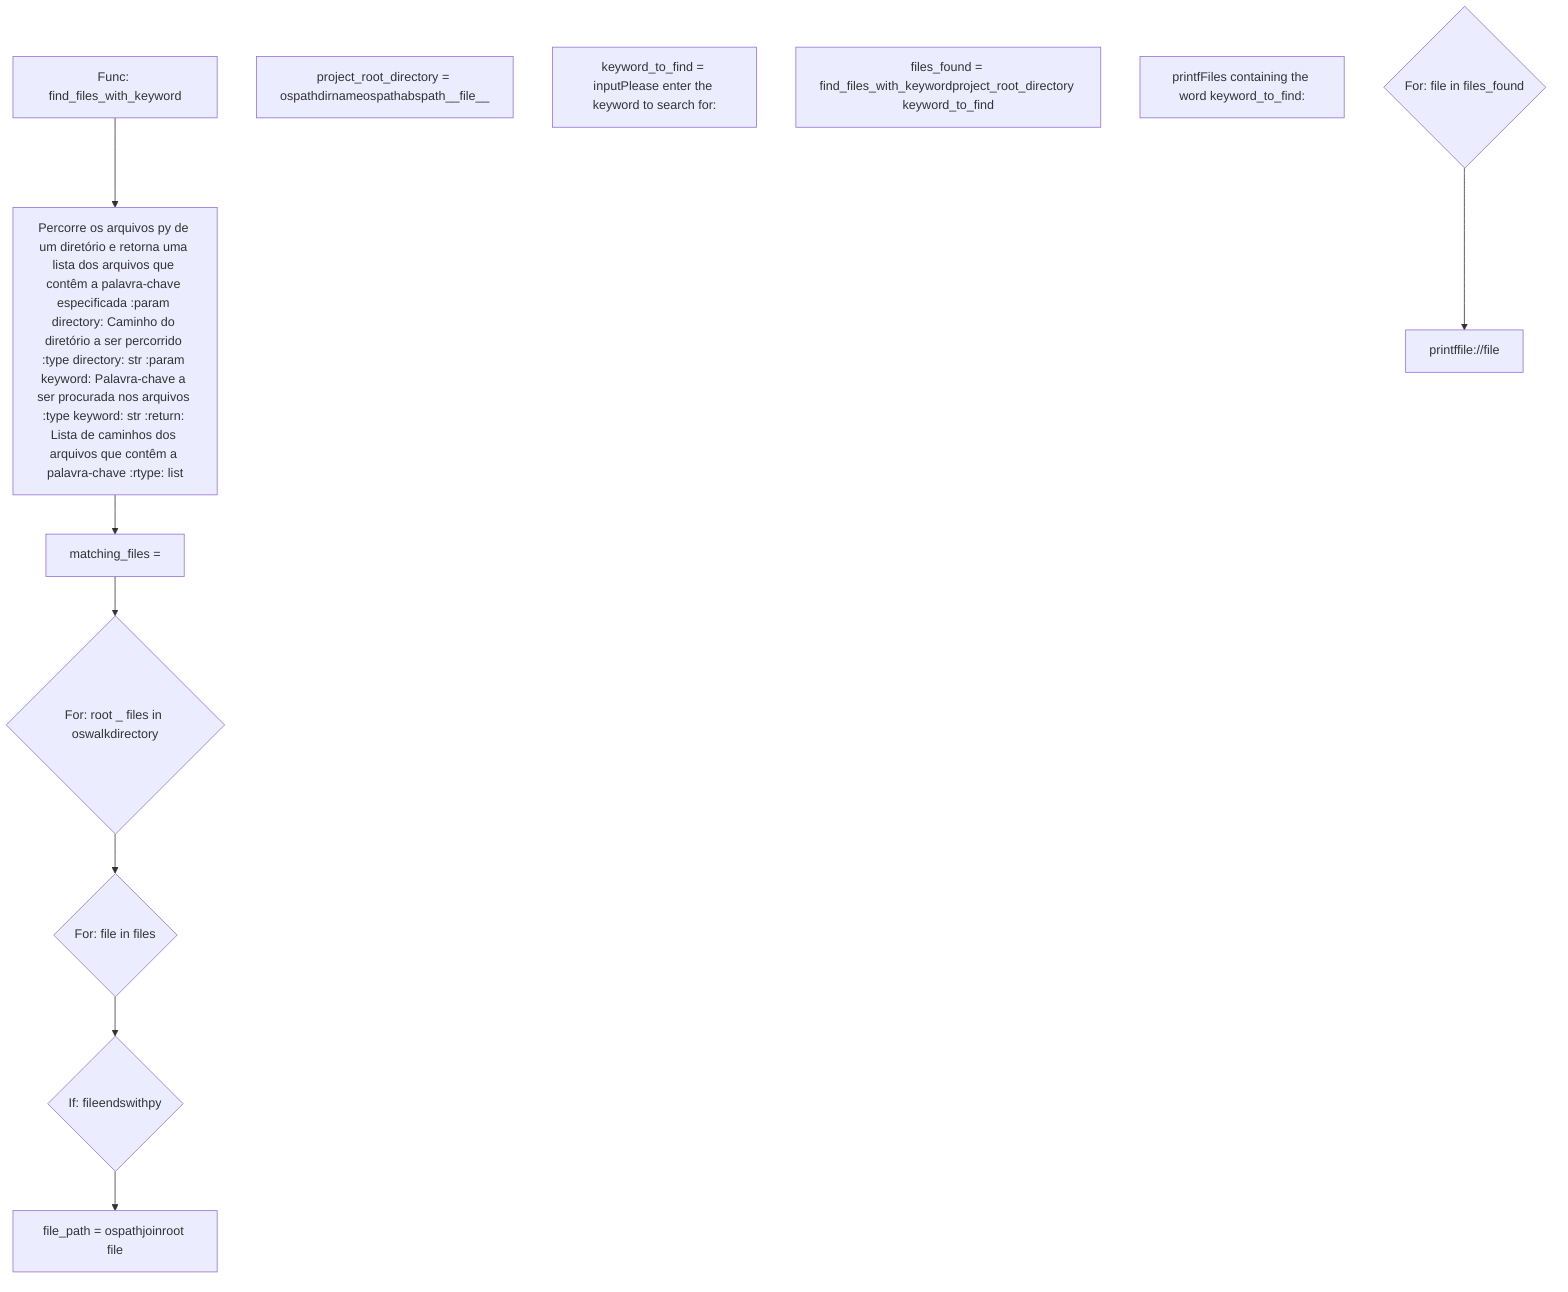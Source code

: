 flowchart TD
n0["Func: find_files_with_keyword"]
n1["Percorre os arquivos py de um diretório e retorna uma lista dos arquivos que contêm a palavra-chave especificada :param directory: Caminho do diretório a ser percorrido :type directory: str :param keyword: Palavra-chave a ser procurada nos arquivos :type keyword: str :return: Lista de caminhos dos arquivos que contêm a palavra-chave :rtype: list"]
n0 --> n1
n2["matching_files ="]
n1 --> n2
n3{"For: root _ files in oswalkdirectory"}
n2 --> n3
n4{"For: file in files"}
n3 --> n4
n5{"If: fileendswithpy"}
n4 --> n5
n6["file_path = ospathjoinroot file"]
n5 --> n6
n7["project_root_directory = ospathdirnameospathabspath__file__"]
n8["keyword_to_find = inputPlease enter the keyword to search for:"]
n9["files_found = find_files_with_keywordproject_root_directory keyword_to_find"]
n10["printfFiles containing the word keyword_to_find:"]
n11{"For: file in files_found"}
n12["printffile://file"]
n11 --> n12